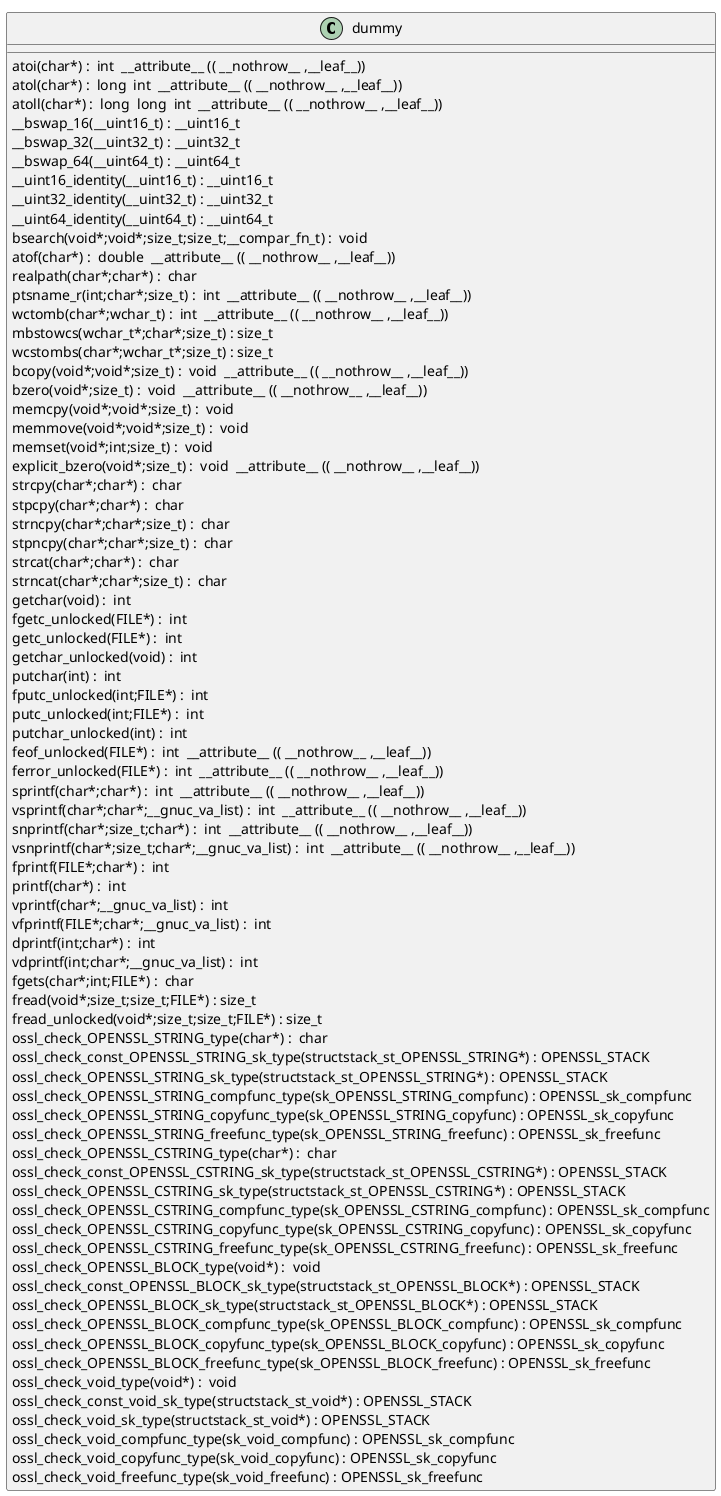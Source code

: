 @startuml
!pragma layout smetana
class dummy {
atoi(char*) :  int  __attribute__ (( __nothrow__ ,__leaf__)) [[[./../../.././qc/crypto/aes/aes_ige.c.html#200]]]
atol(char*) :  long  int  __attribute__ (( __nothrow__ ,__leaf__)) [[[./../../.././qc/crypto/aes/aes_ige.c.html#205]]]
atoll(char*) :  long  long  int  __attribute__ (( __nothrow__ ,__leaf__)) [[[./../../.././qc/crypto/aes/aes_ige.c.html#212]]]
__bswap_16(__uint16_t) : __uint16_t [[[./../../.././qc/crypto/aes/aes_ige.c.html#512]]]
__bswap_32(__uint32_t) : __uint32_t [[[./../../.././qc/crypto/aes/aes_ige.c.html#527]]]
__bswap_64(__uint64_t) : __uint64_t [[[./../../.././qc/crypto/aes/aes_ige.c.html#537]]]
__uint16_identity(__uint16_t) : __uint16_t [[[./../../.././qc/crypto/aes/aes_ige.c.html#549]]]
__uint32_identity(__uint32_t) : __uint32_t [[[./../../.././qc/crypto/aes/aes_ige.c.html#555]]]
__uint64_identity(__uint64_t) : __uint64_t [[[./../../.././qc/crypto/aes/aes_ige.c.html#561]]]
bsearch(void*;void*;size_t;size_t;__compar_fn_t) :  void  [[[./../../.././qc/crypto/aes/aes_ige.c.html#1229]]]
atof(char*) :  double  __attribute__ (( __nothrow__ ,__leaf__)) [[[./../../.././qc/crypto/aes/aes_ige.c.html#1]]]
realpath(char*;char*) :  char  [[[./../../.././qc/crypto/aes/aes_ige.c.html#1]]]
ptsname_r(int;char*;size_t) :  int  __attribute__ (( __nothrow__ ,__leaf__)) [[[./../../.././qc/crypto/aes/aes_ige.c.html#1]]]
wctomb(char*;wchar_t) :  int  __attribute__ (( __nothrow__ ,__leaf__)) [[[./../../.././qc/crypto/aes/aes_ige.c.html#1]]]
mbstowcs(wchar_t*;char*;size_t) : size_t [[[./../../.././qc/crypto/aes/aes_ige.c.html#1]]]
wcstombs(char*;wchar_t*;size_t) : size_t [[[./../../.././qc/crypto/aes/aes_ige.c.html#1]]]
bcopy(void*;void*;size_t) :  void  __attribute__ (( __nothrow__ ,__leaf__)) [[[./../../.././qc/crypto/aes/aes_ige.c.html#1]]]
bzero(void*;size_t) :  void  __attribute__ (( __nothrow__ ,__leaf__)) [[[./../../.././qc/crypto/aes/aes_ige.c.html#1]]]
memcpy(void*;void*;size_t) :  void  [[[./../../.././qc/crypto/aes/aes_ige.c.html#1]]]
memmove(void*;void*;size_t) :  void  [[[./../../.././qc/crypto/aes/aes_ige.c.html#1]]]
memset(void*;int;size_t) :  void  [[[./../../.././qc/crypto/aes/aes_ige.c.html#1]]]
explicit_bzero(void*;size_t) :  void  __attribute__ (( __nothrow__ ,__leaf__)) [[[./../../.././qc/crypto/aes/aes_ige.c.html#1]]]
strcpy(char*;char*) :  char  [[[./../../.././qc/crypto/aes/aes_ige.c.html#1]]]
stpcpy(char*;char*) :  char  [[[./../../.././qc/crypto/aes/aes_ige.c.html#1]]]
strncpy(char*;char*;size_t) :  char  [[[./../../.././qc/crypto/aes/aes_ige.c.html#1]]]
stpncpy(char*;char*;size_t) :  char  [[[./../../.././qc/crypto/aes/aes_ige.c.html#1]]]
strcat(char*;char*) :  char  [[[./../../.././qc/crypto/aes/aes_ige.c.html#1]]]
strncat(char*;char*;size_t) :  char  [[[./../../.././qc/crypto/aes/aes_ige.c.html#1]]]
getchar(void) :  int  [[[./../../.././qc/crypto/aes/aes_ige.c.html#1]]]
fgetc_unlocked(FILE*) :  int  [[[./../../.././qc/crypto/aes/aes_ige.c.html#1]]]
getc_unlocked(FILE*) :  int  [[[./../../.././qc/crypto/aes/aes_ige.c.html#1]]]
getchar_unlocked(void) :  int  [[[./../../.././qc/crypto/aes/aes_ige.c.html#1]]]
putchar(int) :  int  [[[./../../.././qc/crypto/aes/aes_ige.c.html#1]]]
fputc_unlocked(int;FILE*) :  int  [[[./../../.././qc/crypto/aes/aes_ige.c.html#1]]]
putc_unlocked(int;FILE*) :  int  [[[./../../.././qc/crypto/aes/aes_ige.c.html#1]]]
putchar_unlocked(int) :  int  [[[./../../.././qc/crypto/aes/aes_ige.c.html#1]]]
feof_unlocked(FILE*) :  int  __attribute__ (( __nothrow__ ,__leaf__)) [[[./../../.././qc/crypto/aes/aes_ige.c.html#1]]]
ferror_unlocked(FILE*) :  int  __attribute__ (( __nothrow__ ,__leaf__)) [[[./../../.././qc/crypto/aes/aes_ige.c.html#1]]]
sprintf(char*;char*) :  int  __attribute__ (( __nothrow__ ,__leaf__)) [[[./../../.././qc/crypto/aes/aes_ige.c.html#1]]]
vsprintf(char*;char*;__gnuc_va_list) :  int  __attribute__ (( __nothrow__ ,__leaf__)) [[[./../../.././qc/crypto/aes/aes_ige.c.html#1]]]
snprintf(char*;size_t;char*) :  int  __attribute__ (( __nothrow__ ,__leaf__)) [[[./../../.././qc/crypto/aes/aes_ige.c.html#1]]]
vsnprintf(char*;size_t;char*;__gnuc_va_list) :  int  __attribute__ (( __nothrow__ ,__leaf__)) [[[./../../.././qc/crypto/aes/aes_ige.c.html#1]]]
fprintf(FILE*;char*) :  int  [[[./../../.././qc/crypto/aes/aes_ige.c.html#1]]]
printf(char*) :  int  [[[./../../.././qc/crypto/aes/aes_ige.c.html#1]]]
vprintf(char*;__gnuc_va_list) :  int  [[[./../../.././qc/crypto/aes/aes_ige.c.html#1]]]
vfprintf(FILE*;char*;__gnuc_va_list) :  int  [[[./../../.././qc/crypto/aes/aes_ige.c.html#1]]]
dprintf(int;char*) :  int  [[[./../../.././qc/crypto/aes/aes_ige.c.html#1]]]
vdprintf(int;char*;__gnuc_va_list) :  int  [[[./../../.././qc/crypto/aes/aes_ige.c.html#1]]]
fgets(char*;int;FILE*) :  char  [[[./../../.././qc/crypto/aes/aes_ige.c.html#1]]]
fread(void*;size_t;size_t;FILE*) : size_t [[[./../../.././qc/crypto/aes/aes_ige.c.html#1]]]
fread_unlocked(void*;size_t;size_t;FILE*) : size_t [[[./../../.././qc/crypto/aes/aes_ige.c.html#1]]]
ossl_check_OPENSSL_STRING_type(char*) :  char  [[[./../../.././qc/crypto/aes/aes_ige.c.html#1]]]
ossl_check_const_OPENSSL_STRING_sk_type(structstack_st_OPENSSL_STRING*) : OPENSSL_STACK [[[./../../.././qc/crypto/aes/aes_ige.c.html#1]]]
ossl_check_OPENSSL_STRING_sk_type(structstack_st_OPENSSL_STRING*) : OPENSSL_STACK [[[./../../.././qc/crypto/aes/aes_ige.c.html#1]]]
ossl_check_OPENSSL_STRING_compfunc_type(sk_OPENSSL_STRING_compfunc) : OPENSSL_sk_compfunc [[[./../../.././qc/crypto/aes/aes_ige.c.html#1]]]
ossl_check_OPENSSL_STRING_copyfunc_type(sk_OPENSSL_STRING_copyfunc) : OPENSSL_sk_copyfunc [[[./../../.././qc/crypto/aes/aes_ige.c.html#1]]]
ossl_check_OPENSSL_STRING_freefunc_type(sk_OPENSSL_STRING_freefunc) : OPENSSL_sk_freefunc [[[./../../.././qc/crypto/aes/aes_ige.c.html#1]]]
ossl_check_OPENSSL_CSTRING_type(char*) :  char  [[[./../../.././qc/crypto/aes/aes_ige.c.html#1]]]
ossl_check_const_OPENSSL_CSTRING_sk_type(structstack_st_OPENSSL_CSTRING*) : OPENSSL_STACK [[[./../../.././qc/crypto/aes/aes_ige.c.html#1]]]
ossl_check_OPENSSL_CSTRING_sk_type(structstack_st_OPENSSL_CSTRING*) : OPENSSL_STACK [[[./../../.././qc/crypto/aes/aes_ige.c.html#1]]]
ossl_check_OPENSSL_CSTRING_compfunc_type(sk_OPENSSL_CSTRING_compfunc) : OPENSSL_sk_compfunc [[[./../../.././qc/crypto/aes/aes_ige.c.html#1]]]
ossl_check_OPENSSL_CSTRING_copyfunc_type(sk_OPENSSL_CSTRING_copyfunc) : OPENSSL_sk_copyfunc [[[./../../.././qc/crypto/aes/aes_ige.c.html#1]]]
ossl_check_OPENSSL_CSTRING_freefunc_type(sk_OPENSSL_CSTRING_freefunc) : OPENSSL_sk_freefunc [[[./../../.././qc/crypto/aes/aes_ige.c.html#1]]]
ossl_check_OPENSSL_BLOCK_type(void*) :  void  [[[./../../.././qc/crypto/aes/aes_ige.c.html#1]]]
ossl_check_const_OPENSSL_BLOCK_sk_type(structstack_st_OPENSSL_BLOCK*) : OPENSSL_STACK [[[./../../.././qc/crypto/aes/aes_ige.c.html#1]]]
ossl_check_OPENSSL_BLOCK_sk_type(structstack_st_OPENSSL_BLOCK*) : OPENSSL_STACK [[[./../../.././qc/crypto/aes/aes_ige.c.html#1]]]
ossl_check_OPENSSL_BLOCK_compfunc_type(sk_OPENSSL_BLOCK_compfunc) : OPENSSL_sk_compfunc [[[./../../.././qc/crypto/aes/aes_ige.c.html#1]]]
ossl_check_OPENSSL_BLOCK_copyfunc_type(sk_OPENSSL_BLOCK_copyfunc) : OPENSSL_sk_copyfunc [[[./../../.././qc/crypto/aes/aes_ige.c.html#1]]]
ossl_check_OPENSSL_BLOCK_freefunc_type(sk_OPENSSL_BLOCK_freefunc) : OPENSSL_sk_freefunc [[[./../../.././qc/crypto/aes/aes_ige.c.html#1]]]
ossl_check_void_type(void*) :  void  [[[./../../.././qc/crypto/aes/aes_ige.c.html#1]]]
ossl_check_const_void_sk_type(structstack_st_void*) : OPENSSL_STACK [[[./../../.././qc/crypto/aes/aes_ige.c.html#1]]]
ossl_check_void_sk_type(structstack_st_void*) : OPENSSL_STACK [[[./../../.././qc/crypto/aes/aes_ige.c.html#1]]]
ossl_check_void_compfunc_type(sk_void_compfunc) : OPENSSL_sk_compfunc [[[./../../.././qc/crypto/aes/aes_ige.c.html#1]]]
ossl_check_void_copyfunc_type(sk_void_copyfunc) : OPENSSL_sk_copyfunc [[[./../../.././qc/crypto/aes/aes_ige.c.html#1]]]
ossl_check_void_freefunc_type(sk_void_freefunc) : OPENSSL_sk_freefunc [[[./../../.././qc/crypto/aes/aes_ige.c.html#1]]]
} 
@enduml
